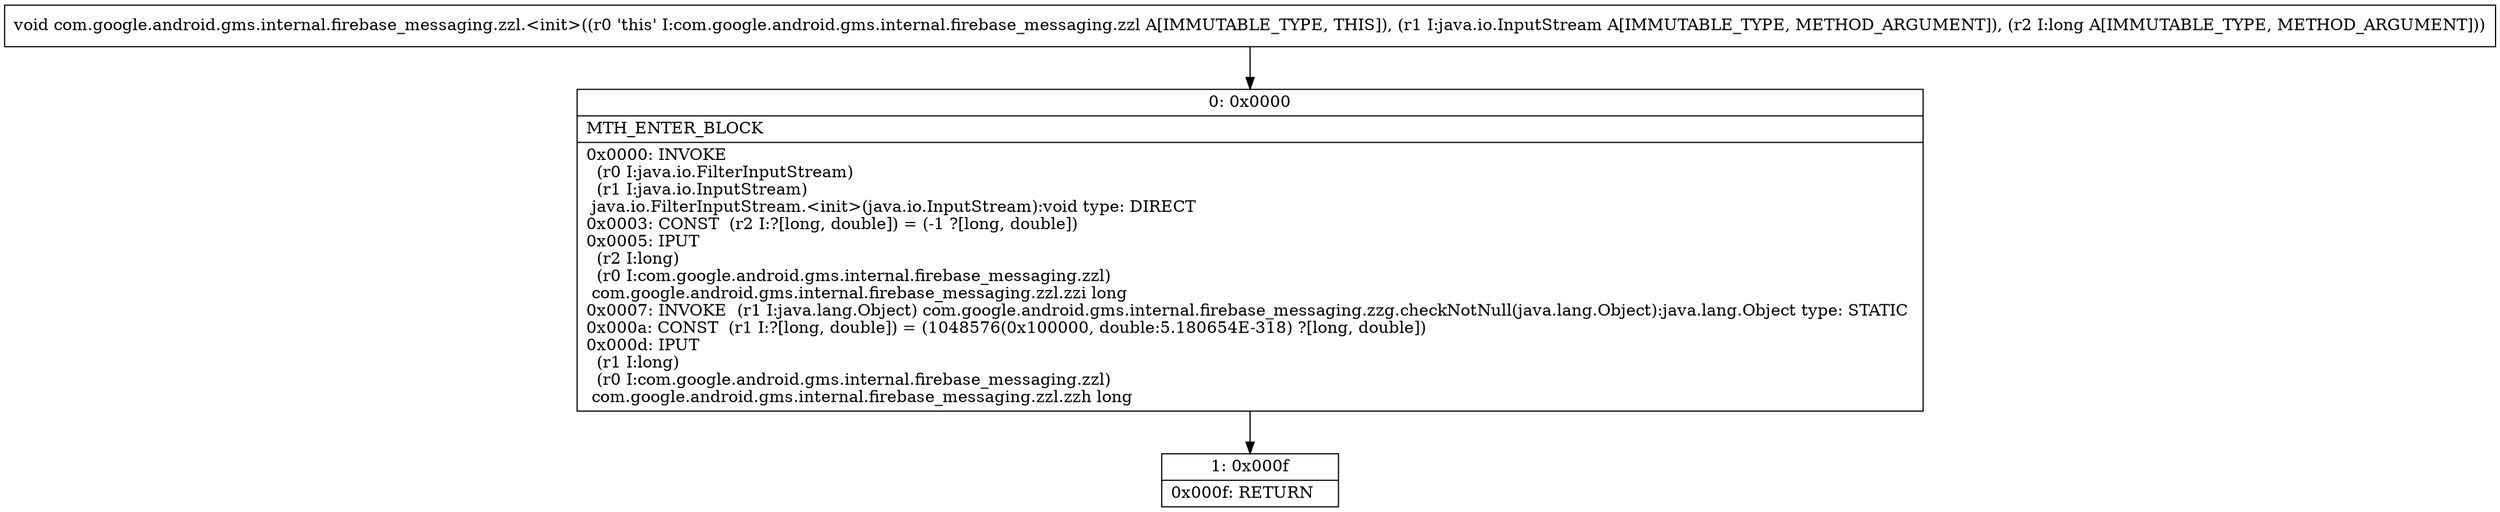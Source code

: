 digraph "CFG forcom.google.android.gms.internal.firebase_messaging.zzl.\<init\>(Ljava\/io\/InputStream;J)V" {
Node_0 [shape=record,label="{0\:\ 0x0000|MTH_ENTER_BLOCK\l|0x0000: INVOKE  \l  (r0 I:java.io.FilterInputStream)\l  (r1 I:java.io.InputStream)\l java.io.FilterInputStream.\<init\>(java.io.InputStream):void type: DIRECT \l0x0003: CONST  (r2 I:?[long, double]) = (\-1 ?[long, double]) \l0x0005: IPUT  \l  (r2 I:long)\l  (r0 I:com.google.android.gms.internal.firebase_messaging.zzl)\l com.google.android.gms.internal.firebase_messaging.zzl.zzi long \l0x0007: INVOKE  (r1 I:java.lang.Object) com.google.android.gms.internal.firebase_messaging.zzg.checkNotNull(java.lang.Object):java.lang.Object type: STATIC \l0x000a: CONST  (r1 I:?[long, double]) = (1048576(0x100000, double:5.180654E\-318) ?[long, double]) \l0x000d: IPUT  \l  (r1 I:long)\l  (r0 I:com.google.android.gms.internal.firebase_messaging.zzl)\l com.google.android.gms.internal.firebase_messaging.zzl.zzh long \l}"];
Node_1 [shape=record,label="{1\:\ 0x000f|0x000f: RETURN   \l}"];
MethodNode[shape=record,label="{void com.google.android.gms.internal.firebase_messaging.zzl.\<init\>((r0 'this' I:com.google.android.gms.internal.firebase_messaging.zzl A[IMMUTABLE_TYPE, THIS]), (r1 I:java.io.InputStream A[IMMUTABLE_TYPE, METHOD_ARGUMENT]), (r2 I:long A[IMMUTABLE_TYPE, METHOD_ARGUMENT])) }"];
MethodNode -> Node_0;
Node_0 -> Node_1;
}

